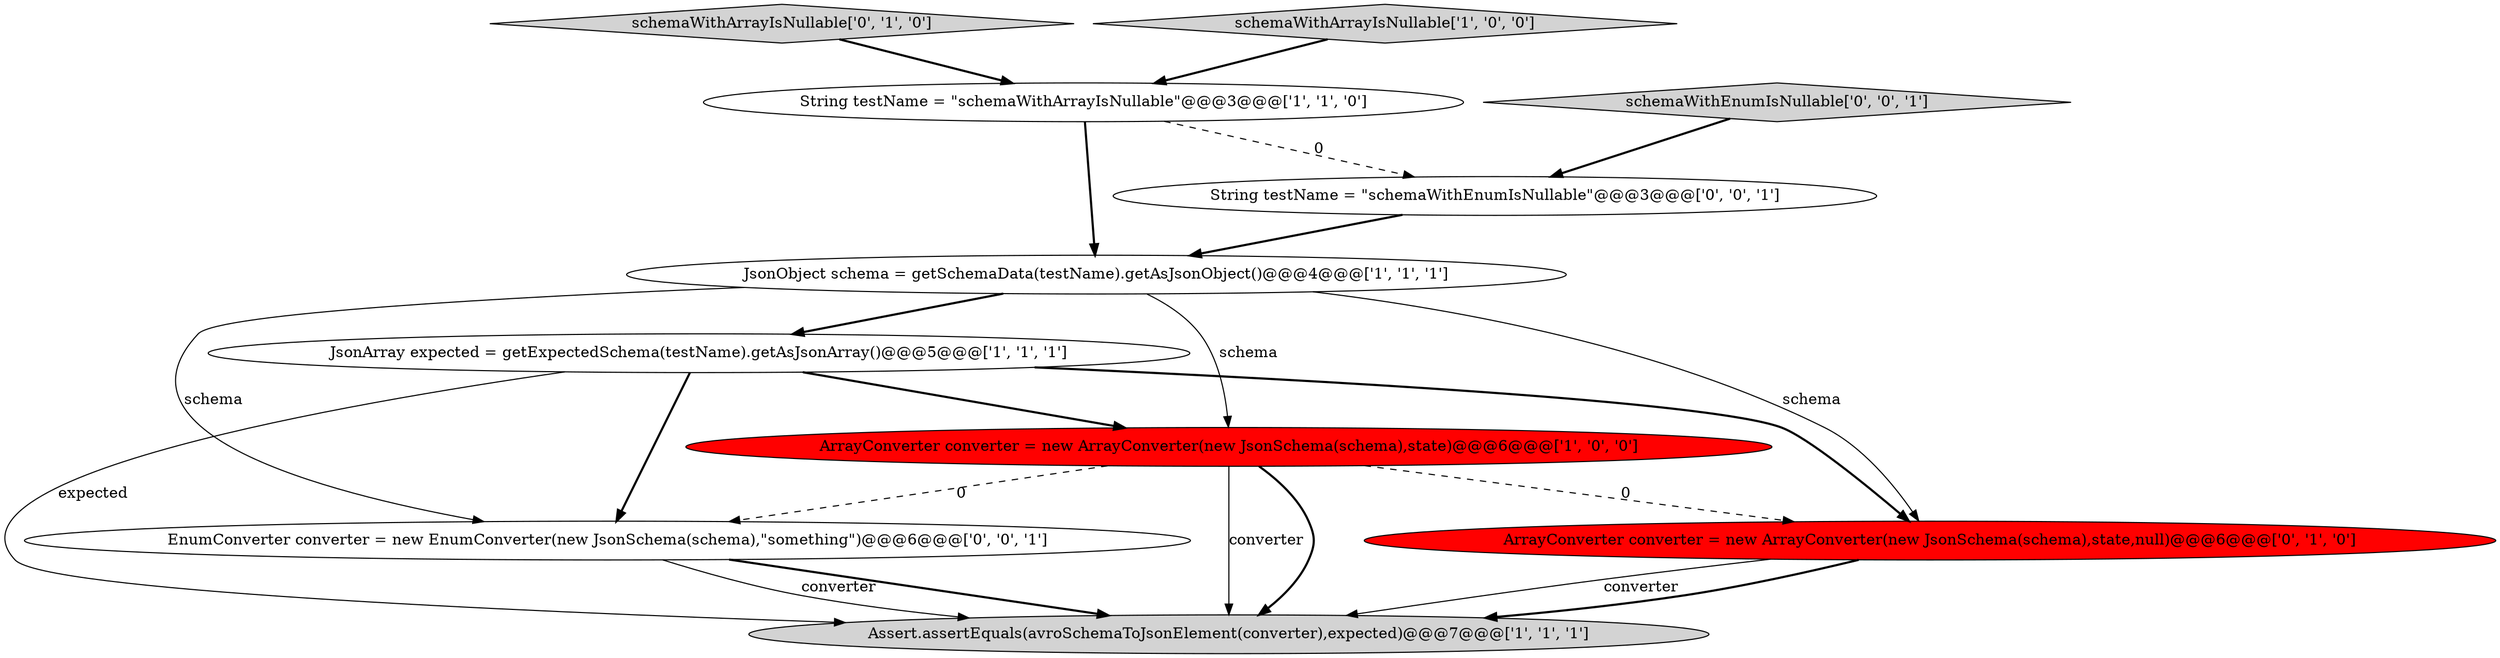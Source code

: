 digraph {
10 [style = filled, label = "schemaWithEnumIsNullable['0', '0', '1']", fillcolor = lightgray, shape = diamond image = "AAA0AAABBB3BBB"];
0 [style = filled, label = "String testName = \"schemaWithArrayIsNullable\"@@@3@@@['1', '1', '0']", fillcolor = white, shape = ellipse image = "AAA0AAABBB1BBB"];
4 [style = filled, label = "ArrayConverter converter = new ArrayConverter(new JsonSchema(schema),state)@@@6@@@['1', '0', '0']", fillcolor = red, shape = ellipse image = "AAA1AAABBB1BBB"];
8 [style = filled, label = "EnumConverter converter = new EnumConverter(new JsonSchema(schema),\"something\")@@@6@@@['0', '0', '1']", fillcolor = white, shape = ellipse image = "AAA0AAABBB3BBB"];
3 [style = filled, label = "JsonObject schema = getSchemaData(testName).getAsJsonObject()@@@4@@@['1', '1', '1']", fillcolor = white, shape = ellipse image = "AAA0AAABBB1BBB"];
7 [style = filled, label = "schemaWithArrayIsNullable['0', '1', '0']", fillcolor = lightgray, shape = diamond image = "AAA0AAABBB2BBB"];
2 [style = filled, label = "JsonArray expected = getExpectedSchema(testName).getAsJsonArray()@@@5@@@['1', '1', '1']", fillcolor = white, shape = ellipse image = "AAA0AAABBB1BBB"];
5 [style = filled, label = "Assert.assertEquals(avroSchemaToJsonElement(converter),expected)@@@7@@@['1', '1', '1']", fillcolor = lightgray, shape = ellipse image = "AAA0AAABBB1BBB"];
9 [style = filled, label = "String testName = \"schemaWithEnumIsNullable\"@@@3@@@['0', '0', '1']", fillcolor = white, shape = ellipse image = "AAA0AAABBB3BBB"];
1 [style = filled, label = "schemaWithArrayIsNullable['1', '0', '0']", fillcolor = lightgray, shape = diamond image = "AAA0AAABBB1BBB"];
6 [style = filled, label = "ArrayConverter converter = new ArrayConverter(new JsonSchema(schema),state,null)@@@6@@@['0', '1', '0']", fillcolor = red, shape = ellipse image = "AAA1AAABBB2BBB"];
0->3 [style = bold, label=""];
3->8 [style = solid, label="schema"];
2->6 [style = bold, label=""];
2->5 [style = solid, label="expected"];
7->0 [style = bold, label=""];
4->5 [style = solid, label="converter"];
1->0 [style = bold, label=""];
3->4 [style = solid, label="schema"];
4->6 [style = dashed, label="0"];
2->4 [style = bold, label=""];
6->5 [style = bold, label=""];
3->2 [style = bold, label=""];
8->5 [style = bold, label=""];
4->8 [style = dashed, label="0"];
6->5 [style = solid, label="converter"];
9->3 [style = bold, label=""];
8->5 [style = solid, label="converter"];
3->6 [style = solid, label="schema"];
10->9 [style = bold, label=""];
0->9 [style = dashed, label="0"];
4->5 [style = bold, label=""];
2->8 [style = bold, label=""];
}
